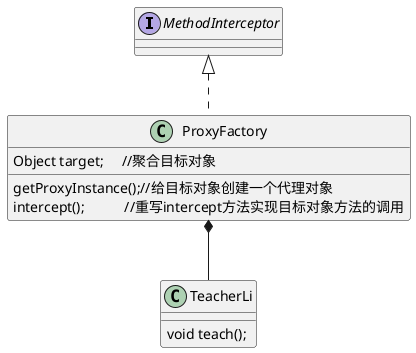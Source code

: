 @startuml

interface MethodInterceptor

class TeacherLi{
    void teach();
}
class ProxyFactory{
    Object target;     //聚合目标对象
    getProxyInstance();//给目标对象创建一个代理对象
    intercept();           //重写intercept方法实现目标对象方法的调用
}
MethodInterceptor <|.. ProxyFactory
ProxyFactory *-- TeacherLi


@enduml